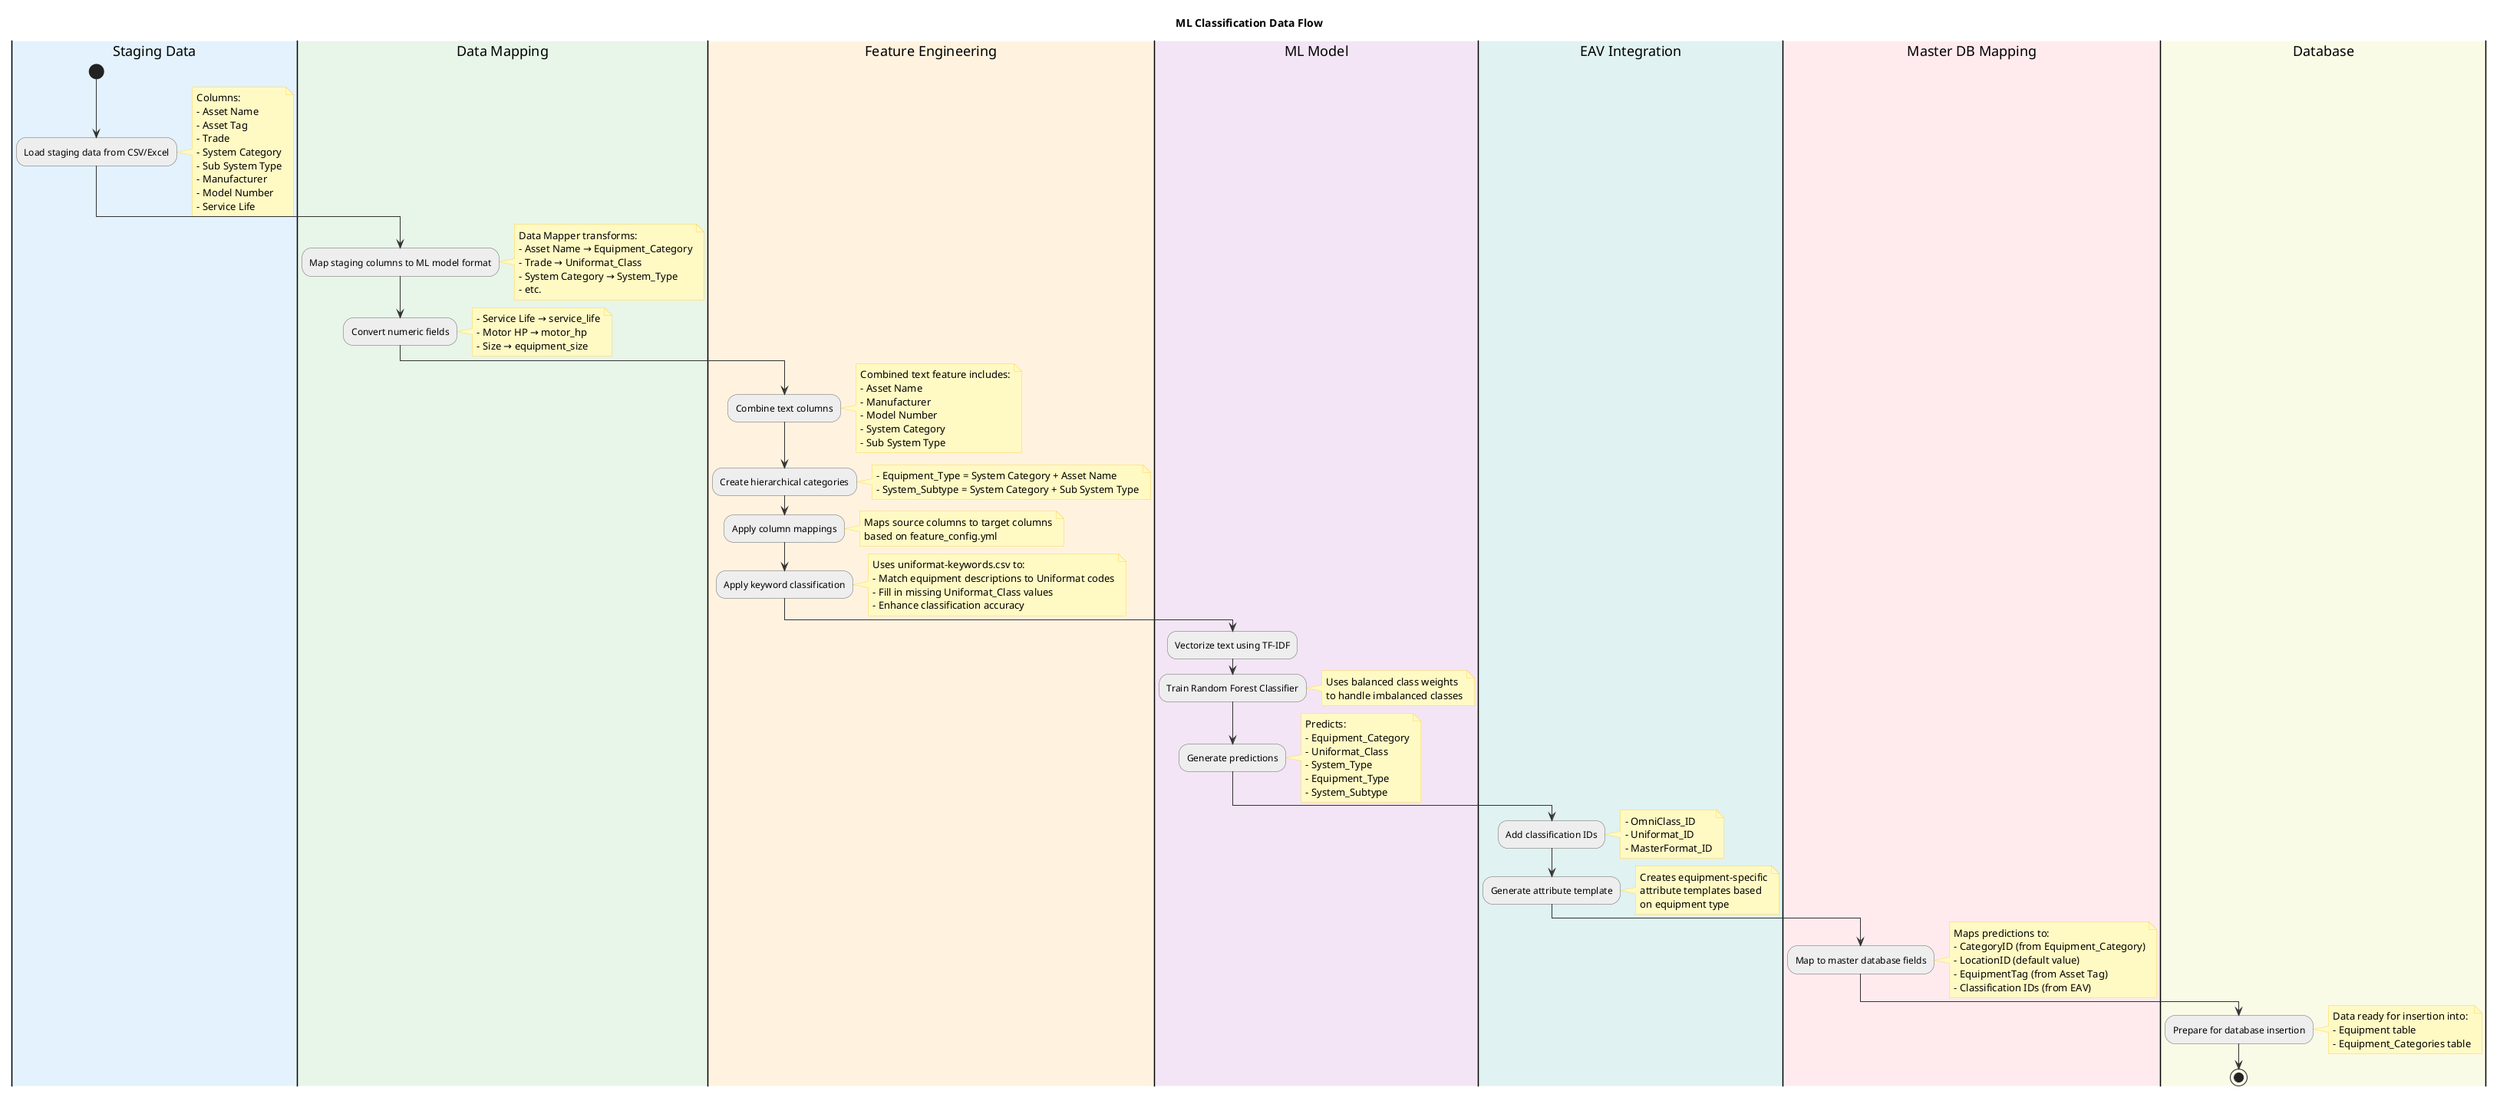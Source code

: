 @startuml "ML Classification Data Flow"

' Define styles
skinparam backgroundColor white
skinparam ArrowColor #333333
skinparam ActivityBorderColor #666666
skinparam ActivityBackgroundColor #EEEEEE
skinparam ActivityDiamondBackgroundColor #E0F7FA
skinparam NoteBackgroundColor #FFF9C4
skinparam NoteBorderColor #FFD54F
skinparam PartitionBackgroundColor #F5F5F5
skinparam PartitionBorderColor #BDBDBD
skinparam ArrowFontSize 11
skinparam ActivityFontSize 12

' Title
title ML Classification Data Flow

|#E3F2FD|Staging Data|
start
:Load staging data from CSV/Excel;
note right
  Columns:
  - Asset Name
  - Asset Tag
  - Trade
  - System Category
  - Sub System Type
  - Manufacturer
  - Model Number
  - Service Life
end note

|#E8F5E9|Data Mapping|
:Map staging columns to ML model format;
note right
  Data Mapper transforms:
  - Asset Name → Equipment_Category
  - Trade → Uniformat_Class
  - System Category → System_Type
  - etc.
end note

:Convert numeric fields;
note right
  - Service Life → service_life
  - Motor HP → motor_hp
  - Size → equipment_size
end note

|#FFF3E0|Feature Engineering|
:Combine text columns;
note right
  Combined text feature includes:
  - Asset Name
  - Manufacturer
  - Model Number
  - System Category
  - Sub System Type
end note

:Create hierarchical categories;
note right
  - Equipment_Type = System Category + Asset Name
  - System_Subtype = System Category + Sub System Type
end note

:Apply column mappings;
note right
  Maps source columns to target columns
  based on feature_config.yml
end note

:Apply keyword classification;
note right
  Uses uniformat-keywords.csv to:
  - Match equipment descriptions to Uniformat codes
  - Fill in missing Uniformat_Class values
  - Enhance classification accuracy
end note

|#F3E5F5|ML Model|
:Vectorize text using TF-IDF;
:Train Random Forest Classifier;
note right
  Uses balanced class weights
  to handle imbalanced classes
end note

:Generate predictions;
note right
  Predicts:
  - Equipment_Category
  - Uniformat_Class
  - System_Type
  - Equipment_Type
  - System_Subtype
end note

|#E0F2F1|EAV Integration|
:Add classification IDs;
note right
  - OmniClass_ID
  - Uniformat_ID
  - MasterFormat_ID
end note

:Generate attribute template;
note right
  Creates equipment-specific
  attribute templates based
  on equipment type
end note

|#FFEBEE|Master DB Mapping|
:Map to master database fields;
note right
  Maps predictions to:
  - CategoryID (from Equipment_Category)
  - LocationID (default value)
  - EquipmentTag (from Asset Tag)
  - Classification IDs (from EAV)
end note

|#F9FBE7|Database|
:Prepare for database insertion;
note right
  Data ready for insertion into:
  - Equipment table
  - Equipment_Categories table
end note

stop

@enduml
